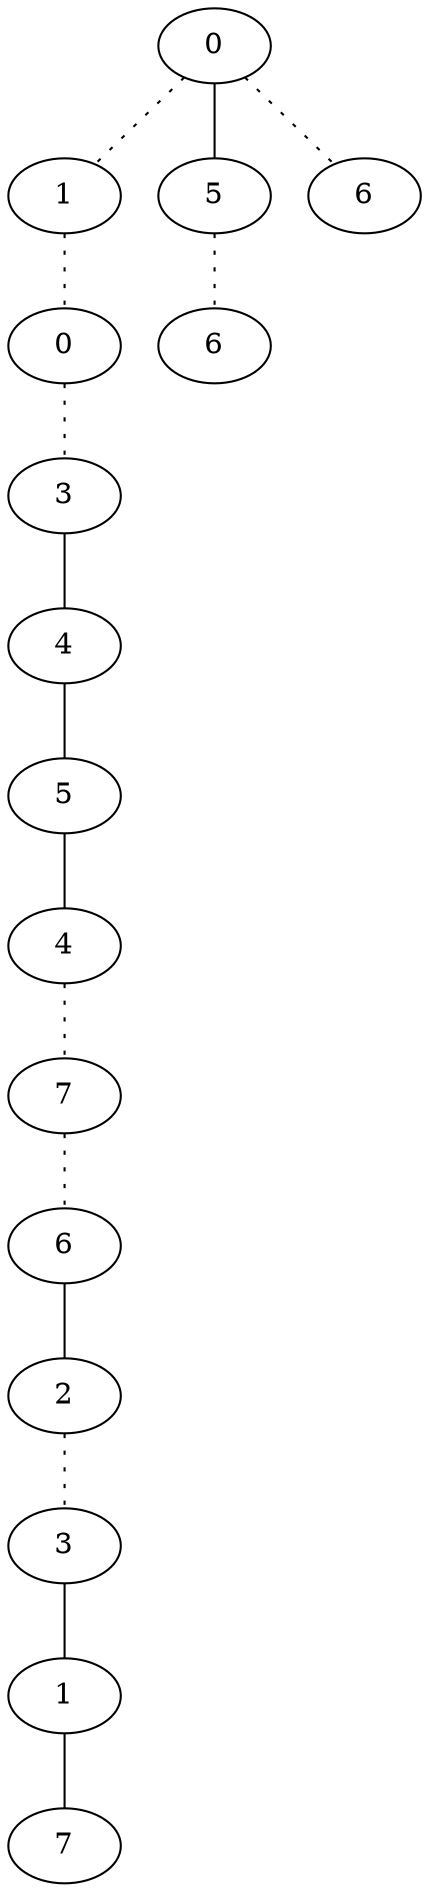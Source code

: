graph {
a0[label=0];
a1[label=1];
a2[label=0];
a3[label=3];
a4[label=4];
a5[label=5];
a6[label=4];
a7[label=7];
a8[label=6];
a9[label=2];
a10[label=3];
a11[label=1];
a12[label=7];
a13[label=5];
a14[label=6];
a15[label=6];
a0 -- a1 [style=dotted];
a0 -- a13;
a0 -- a15 [style=dotted];
a1 -- a2 [style=dotted];
a2 -- a3 [style=dotted];
a3 -- a4;
a4 -- a5;
a5 -- a6;
a6 -- a7 [style=dotted];
a7 -- a8 [style=dotted];
a8 -- a9;
a9 -- a10 [style=dotted];
a10 -- a11;
a11 -- a12;
a13 -- a14 [style=dotted];
}
